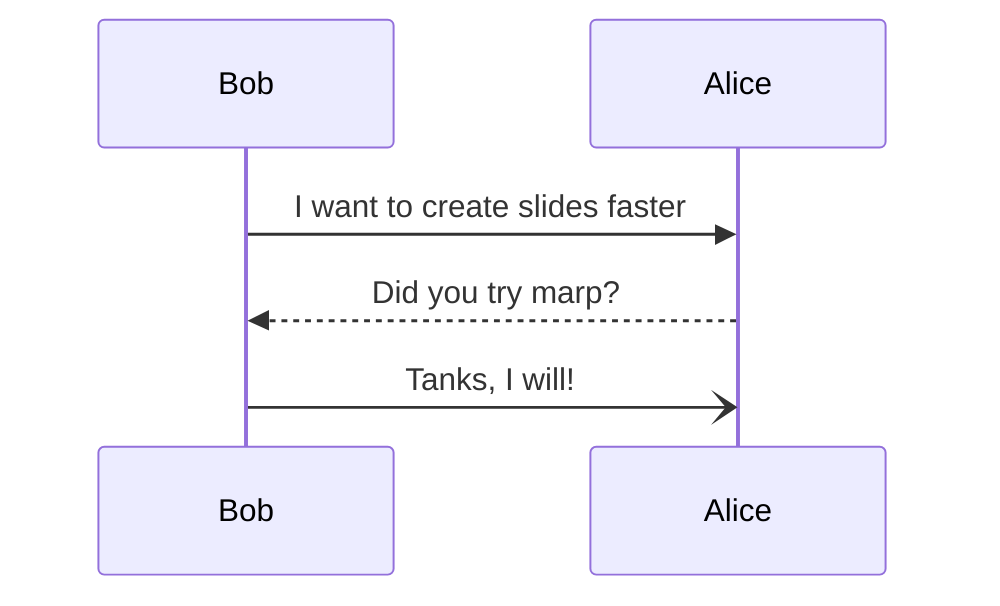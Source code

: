 sequenceDiagram
    Bob->>Alice: I want to create slides faster
    Alice-->>Bob: Did you try marp? 
    Bob-)Alice: Tanks, I will!